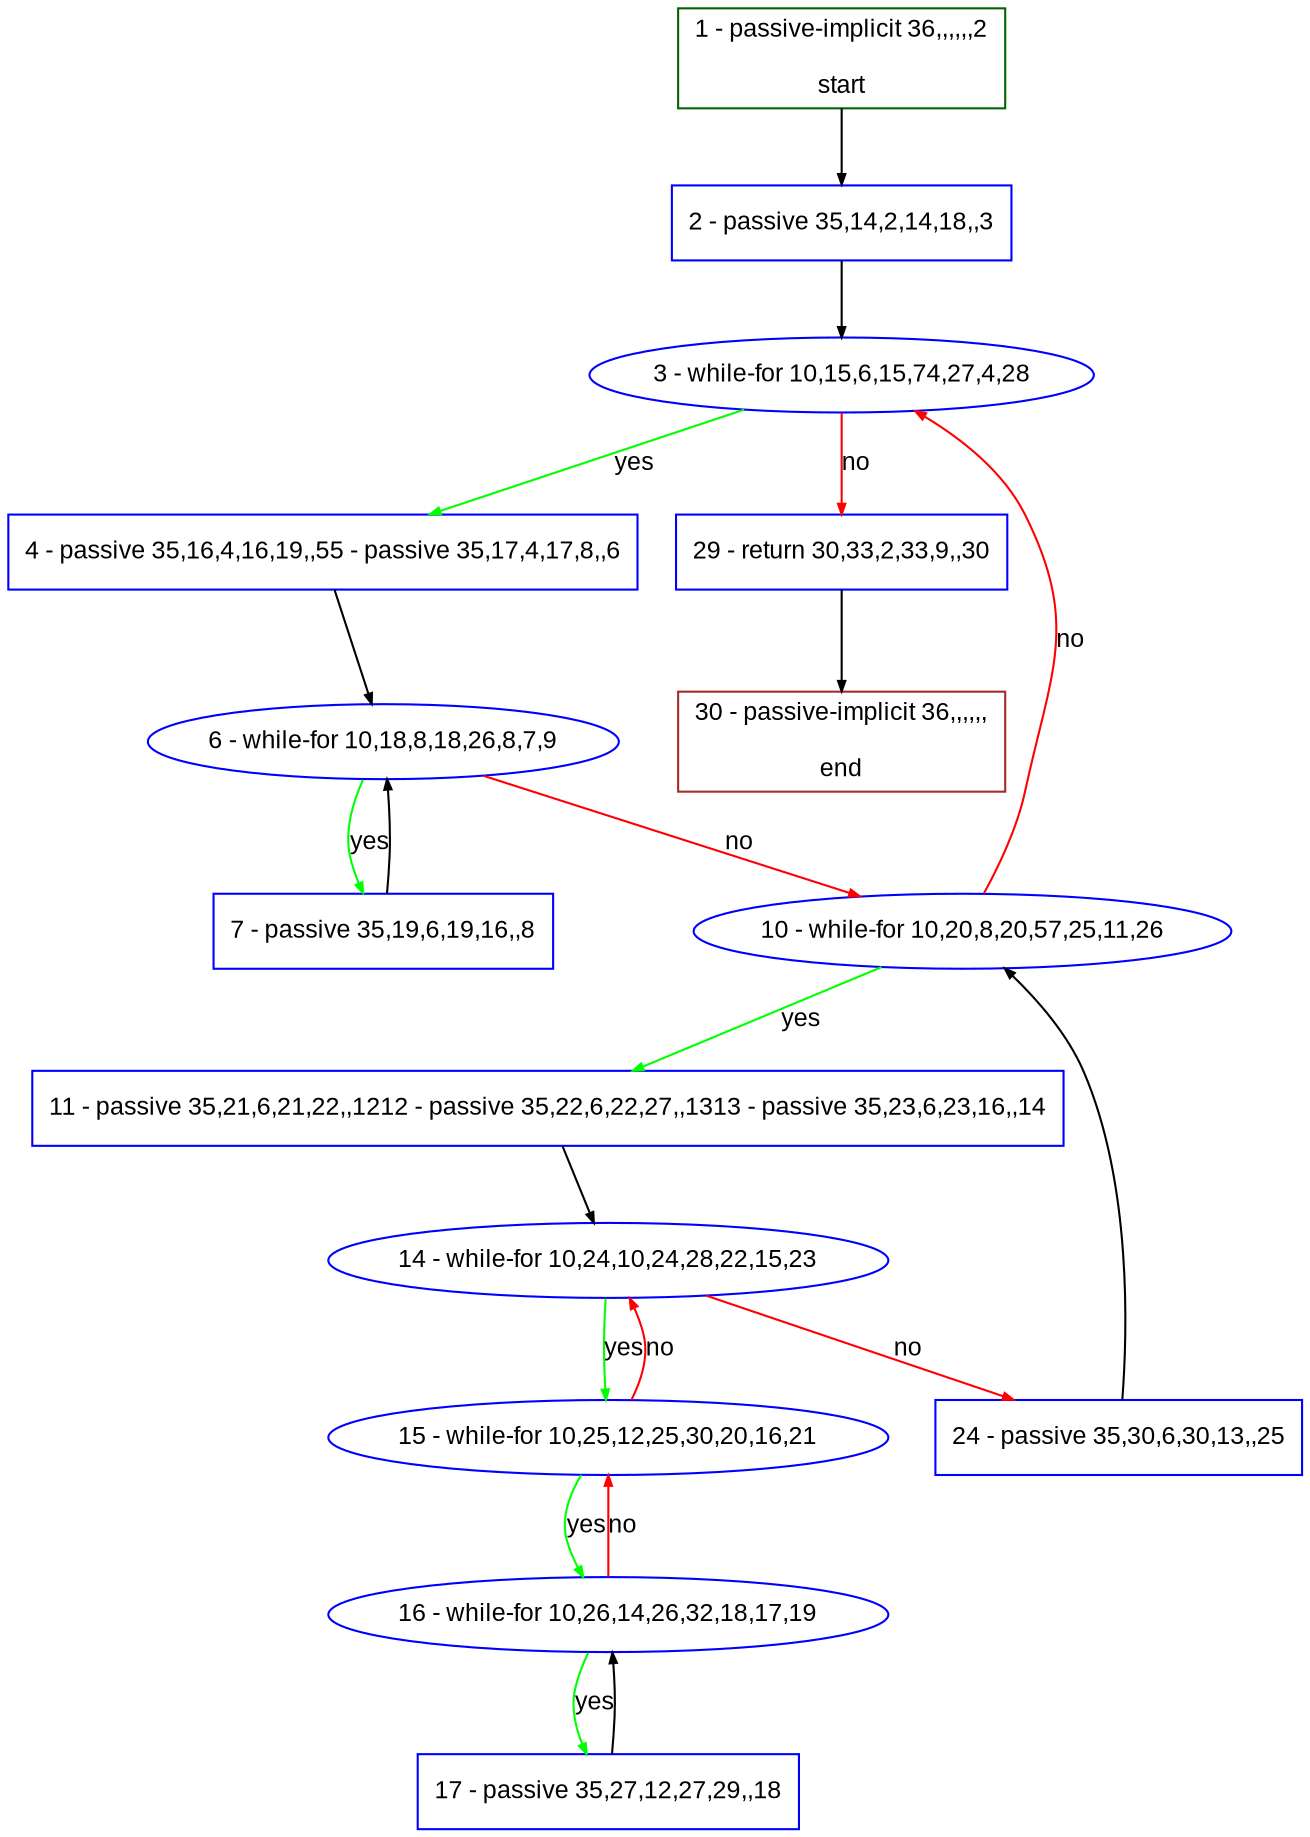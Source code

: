 digraph "" {
  graph [pack="true", label="", fontsize="12", packmode="clust", fontname="Arial", fillcolor="#FFFFCC", bgcolor="white", style="rounded,filled", compound="true"];
  node [node_initialized="no", label="", color="grey", fontsize="12", fillcolor="white", fontname="Arial", style="filled", shape="rectangle", compound="true", fixedsize="false"];
  edge [fontcolor="black", arrowhead="normal", arrowtail="none", arrowsize="0.5", ltail="", label="", color="black", fontsize="12", lhead="", fontname="Arial", dir="forward", compound="true"];
  __N1 [label="2 - passive 35,14,2,14,18,,3", color="#0000ff", fillcolor="#ffffff", style="filled", shape="box"];
  __N2 [label="1 - passive-implicit 36,,,,,,2\n\nstart", color="#006400", fillcolor="#ffffff", style="filled", shape="box"];
  __N3 [label="3 - while-for 10,15,6,15,74,27,4,28", color="#0000ff", fillcolor="#ffffff", style="filled", shape="oval"];
  __N4 [label="4 - passive 35,16,4,16,19,,55 - passive 35,17,4,17,8,,6", color="#0000ff", fillcolor="#ffffff", style="filled", shape="box"];
  __N5 [label="29 - return 30,33,2,33,9,,30", color="#0000ff", fillcolor="#ffffff", style="filled", shape="box"];
  __N6 [label="6 - while-for 10,18,8,18,26,8,7,9", color="#0000ff", fillcolor="#ffffff", style="filled", shape="oval"];
  __N7 [label="7 - passive 35,19,6,19,16,,8", color="#0000ff", fillcolor="#ffffff", style="filled", shape="box"];
  __N8 [label="10 - while-for 10,20,8,20,57,25,11,26", color="#0000ff", fillcolor="#ffffff", style="filled", shape="oval"];
  __N9 [label="11 - passive 35,21,6,21,22,,1212 - passive 35,22,6,22,27,,1313 - passive 35,23,6,23,16,,14", color="#0000ff", fillcolor="#ffffff", style="filled", shape="box"];
  __N10 [label="14 - while-for 10,24,10,24,28,22,15,23", color="#0000ff", fillcolor="#ffffff", style="filled", shape="oval"];
  __N11 [label="15 - while-for 10,25,12,25,30,20,16,21", color="#0000ff", fillcolor="#ffffff", style="filled", shape="oval"];
  __N12 [label="24 - passive 35,30,6,30,13,,25", color="#0000ff", fillcolor="#ffffff", style="filled", shape="box"];
  __N13 [label="16 - while-for 10,26,14,26,32,18,17,19", color="#0000ff", fillcolor="#ffffff", style="filled", shape="oval"];
  __N14 [label="17 - passive 35,27,12,27,29,,18", color="#0000ff", fillcolor="#ffffff", style="filled", shape="box"];
  __N15 [label="30 - passive-implicit 36,,,,,,\n\nend", color="#a52a2a", fillcolor="#ffffff", style="filled", shape="box"];
  __N2 -> __N1 [arrowhead="normal", arrowtail="none", color="#000000", label="", dir="forward"];
  __N1 -> __N3 [arrowhead="normal", arrowtail="none", color="#000000", label="", dir="forward"];
  __N3 -> __N4 [arrowhead="normal", arrowtail="none", color="#00ff00", label="yes", dir="forward"];
  __N3 -> __N5 [arrowhead="normal", arrowtail="none", color="#ff0000", label="no", dir="forward"];
  __N4 -> __N6 [arrowhead="normal", arrowtail="none", color="#000000", label="", dir="forward"];
  __N6 -> __N7 [arrowhead="normal", arrowtail="none", color="#00ff00", label="yes", dir="forward"];
  __N7 -> __N6 [arrowhead="normal", arrowtail="none", color="#000000", label="", dir="forward"];
  __N6 -> __N8 [arrowhead="normal", arrowtail="none", color="#ff0000", label="no", dir="forward"];
  __N8 -> __N3 [arrowhead="normal", arrowtail="none", color="#ff0000", label="no", dir="forward"];
  __N8 -> __N9 [arrowhead="normal", arrowtail="none", color="#00ff00", label="yes", dir="forward"];
  __N9 -> __N10 [arrowhead="normal", arrowtail="none", color="#000000", label="", dir="forward"];
  __N10 -> __N11 [arrowhead="normal", arrowtail="none", color="#00ff00", label="yes", dir="forward"];
  __N11 -> __N10 [arrowhead="normal", arrowtail="none", color="#ff0000", label="no", dir="forward"];
  __N10 -> __N12 [arrowhead="normal", arrowtail="none", color="#ff0000", label="no", dir="forward"];
  __N11 -> __N13 [arrowhead="normal", arrowtail="none", color="#00ff00", label="yes", dir="forward"];
  __N13 -> __N11 [arrowhead="normal", arrowtail="none", color="#ff0000", label="no", dir="forward"];
  __N13 -> __N14 [arrowhead="normal", arrowtail="none", color="#00ff00", label="yes", dir="forward"];
  __N14 -> __N13 [arrowhead="normal", arrowtail="none", color="#000000", label="", dir="forward"];
  __N12 -> __N8 [arrowhead="normal", arrowtail="none", color="#000000", label="", dir="forward"];
  __N5 -> __N15 [arrowhead="normal", arrowtail="none", color="#000000", label="", dir="forward"];
}

